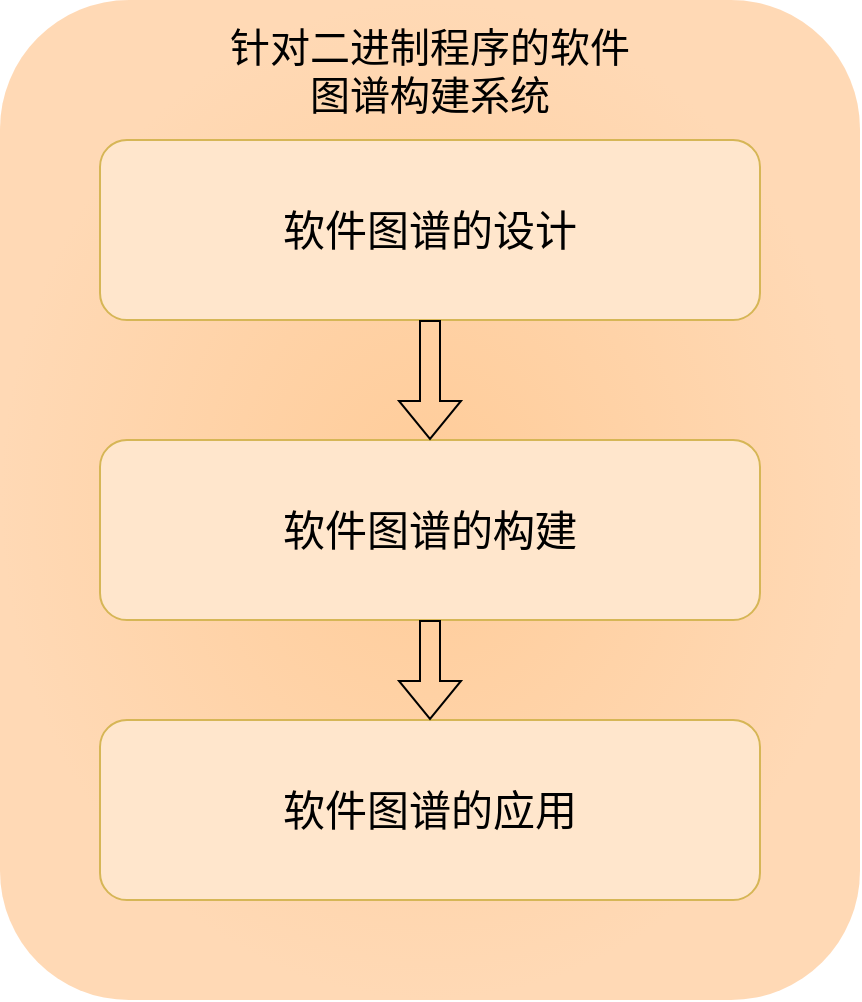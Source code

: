 <mxfile version="27.1.5">
  <diagram name="第 1 页" id="aRUqsuHfNblGnQWbQcqw">
    <mxGraphModel dx="1042" dy="562" grid="1" gridSize="10" guides="1" tooltips="1" connect="1" arrows="1" fold="1" page="1" pageScale="1" pageWidth="827" pageHeight="1169" math="0" shadow="0">
      <root>
        <mxCell id="0" />
        <mxCell id="1" parent="0" />
        <mxCell id="bg5OuG16e2F0WkgX2O0--1" value="" style="rounded=1;whiteSpace=wrap;html=1;fillColor=#FFCC99;strokeColor=none;fillStyle=solid;gradientColor=#FFD9B5;gradientDirection=radial;" vertex="1" parent="1">
          <mxGeometry x="199" y="50" width="430" height="500" as="geometry" />
        </mxCell>
        <mxCell id="bg5OuG16e2F0WkgX2O0--2" value="&lt;font style=&quot;font-size: 21px;&quot;&gt;软件图谱的设计&lt;/font&gt;" style="rounded=1;whiteSpace=wrap;html=1;fillColor=#FFE6CC;strokeColor=#D6B656;" vertex="1" parent="1">
          <mxGeometry x="249" y="120" width="330" height="90" as="geometry" />
        </mxCell>
        <mxCell id="bg5OuG16e2F0WkgX2O0--3" value="&lt;font style=&quot;font-size: 21px;&quot;&gt;软件图谱的应用&lt;/font&gt;" style="rounded=1;whiteSpace=wrap;html=1;fillColor=#FFE6CC;strokeColor=#D6B656;" vertex="1" parent="1">
          <mxGeometry x="249" y="410" width="330" height="90" as="geometry" />
        </mxCell>
        <mxCell id="bg5OuG16e2F0WkgX2O0--4" value="&lt;font style=&quot;font-size: 21px;&quot;&gt;软件图谱的构建&lt;/font&gt;" style="rounded=1;whiteSpace=wrap;html=1;fillColor=#FFE6CC;strokeColor=#d6b656;" vertex="1" parent="1">
          <mxGeometry x="249" y="270" width="330" height="90" as="geometry" />
        </mxCell>
        <mxCell id="bg5OuG16e2F0WkgX2O0--5" value="&lt;font style=&quot;font-size: 20px;&quot;&gt;针对二进制程序的软件图谱构建系统&lt;/font&gt;" style="text;html=1;align=center;verticalAlign=middle;whiteSpace=wrap;rounded=0;" vertex="1" parent="1">
          <mxGeometry x="309" y="70" width="210" height="30" as="geometry" />
        </mxCell>
        <mxCell id="bg5OuG16e2F0WkgX2O0--6" value="" style="shape=flexArrow;endArrow=classic;html=1;rounded=0;exitX=0.5;exitY=1;exitDx=0;exitDy=0;" edge="1" parent="1" source="bg5OuG16e2F0WkgX2O0--2" target="bg5OuG16e2F0WkgX2O0--4">
          <mxGeometry width="50" height="50" relative="1" as="geometry">
            <mxPoint x="390" y="290" as="sourcePoint" />
            <mxPoint x="440" y="240" as="targetPoint" />
          </mxGeometry>
        </mxCell>
        <mxCell id="bg5OuG16e2F0WkgX2O0--8" value="" style="shape=flexArrow;endArrow=classic;html=1;rounded=0;exitX=0.5;exitY=1;exitDx=0;exitDy=0;" edge="1" parent="1" source="bg5OuG16e2F0WkgX2O0--4" target="bg5OuG16e2F0WkgX2O0--3">
          <mxGeometry width="50" height="50" relative="1" as="geometry">
            <mxPoint x="390" y="290" as="sourcePoint" />
            <mxPoint x="440" y="240" as="targetPoint" />
          </mxGeometry>
        </mxCell>
      </root>
    </mxGraphModel>
  </diagram>
</mxfile>
